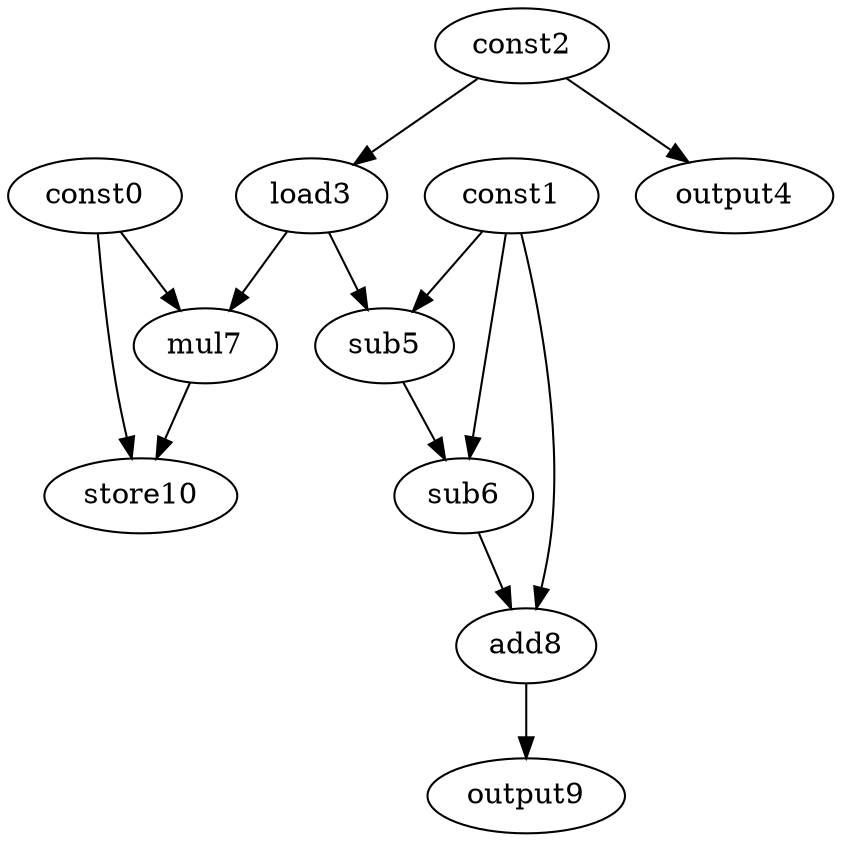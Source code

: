digraph G { 
const0[opcode=const]; 
const1[opcode=const]; 
const2[opcode=const]; 
load3[opcode=load]; 
output4[opcode=output]; 
sub5[opcode=sub]; 
sub6[opcode=sub]; 
mul7[opcode=mul]; 
add8[opcode=add]; 
output9[opcode=output]; 
store10[opcode=store]; 
const2->load3[operand=0];
const2->output4[operand=0];
const1->sub5[operand=0];
load3->sub5[operand=1];
const0->mul7[operand=0];
load3->mul7[operand=1];
const1->sub6[operand=0];
sub5->sub6[operand=1];
const0->store10[operand=0];
mul7->store10[operand=1];
const1->add8[operand=0];
sub6->add8[operand=1];
add8->output9[operand=0];
}
